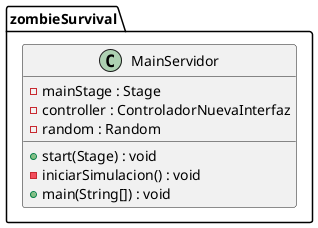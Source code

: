 @startuml

package zombieSurvival {
    class MainServidor {
            - mainStage : Stage
            - controller : ControladorNuevaInterfaz
            - random : Random
            + start(Stage) : void
            - iniciarSimulacion() : void
            + main(String[]) : void
        }
}

@enduml